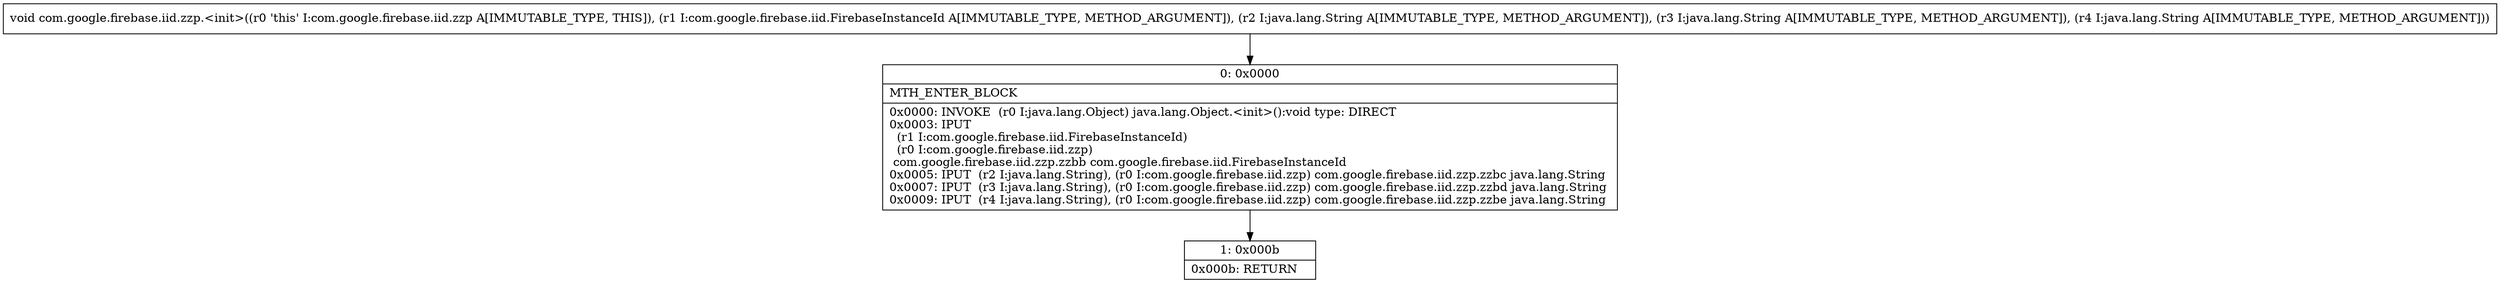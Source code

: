 digraph "CFG forcom.google.firebase.iid.zzp.\<init\>(Lcom\/google\/firebase\/iid\/FirebaseInstanceId;Ljava\/lang\/String;Ljava\/lang\/String;Ljava\/lang\/String;)V" {
Node_0 [shape=record,label="{0\:\ 0x0000|MTH_ENTER_BLOCK\l|0x0000: INVOKE  (r0 I:java.lang.Object) java.lang.Object.\<init\>():void type: DIRECT \l0x0003: IPUT  \l  (r1 I:com.google.firebase.iid.FirebaseInstanceId)\l  (r0 I:com.google.firebase.iid.zzp)\l com.google.firebase.iid.zzp.zzbb com.google.firebase.iid.FirebaseInstanceId \l0x0005: IPUT  (r2 I:java.lang.String), (r0 I:com.google.firebase.iid.zzp) com.google.firebase.iid.zzp.zzbc java.lang.String \l0x0007: IPUT  (r3 I:java.lang.String), (r0 I:com.google.firebase.iid.zzp) com.google.firebase.iid.zzp.zzbd java.lang.String \l0x0009: IPUT  (r4 I:java.lang.String), (r0 I:com.google.firebase.iid.zzp) com.google.firebase.iid.zzp.zzbe java.lang.String \l}"];
Node_1 [shape=record,label="{1\:\ 0x000b|0x000b: RETURN   \l}"];
MethodNode[shape=record,label="{void com.google.firebase.iid.zzp.\<init\>((r0 'this' I:com.google.firebase.iid.zzp A[IMMUTABLE_TYPE, THIS]), (r1 I:com.google.firebase.iid.FirebaseInstanceId A[IMMUTABLE_TYPE, METHOD_ARGUMENT]), (r2 I:java.lang.String A[IMMUTABLE_TYPE, METHOD_ARGUMENT]), (r3 I:java.lang.String A[IMMUTABLE_TYPE, METHOD_ARGUMENT]), (r4 I:java.lang.String A[IMMUTABLE_TYPE, METHOD_ARGUMENT])) }"];
MethodNode -> Node_0;
Node_0 -> Node_1;
}

